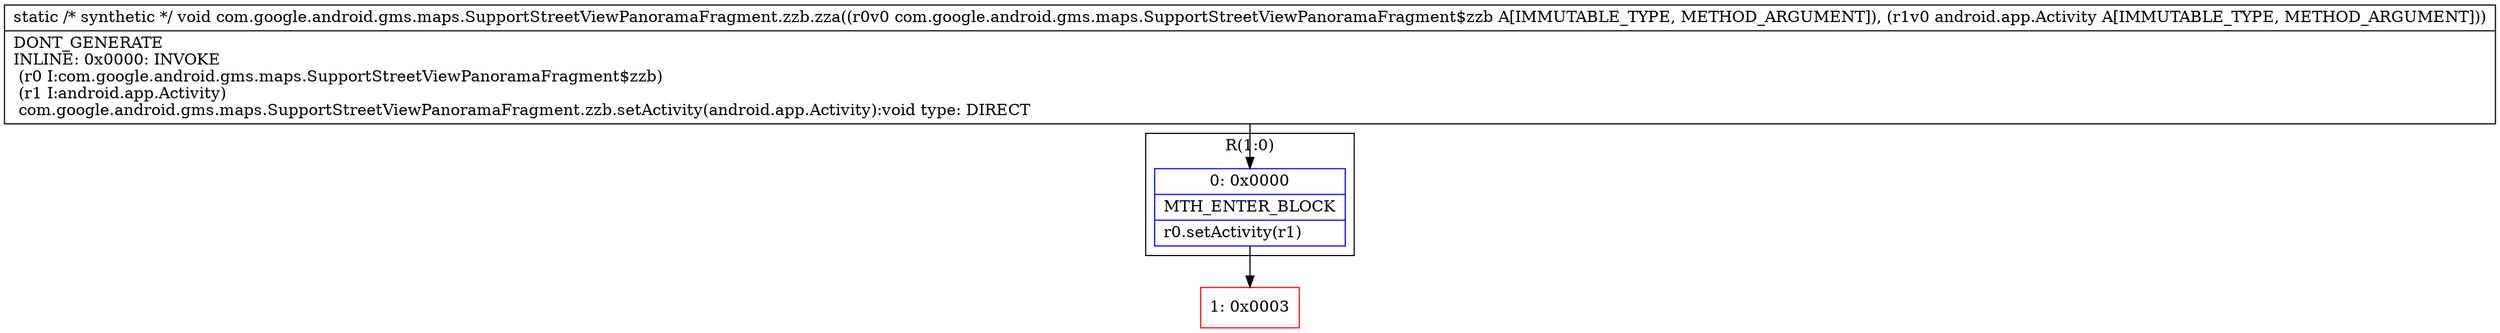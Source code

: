 digraph "CFG forcom.google.android.gms.maps.SupportStreetViewPanoramaFragment.zzb.zza(Lcom\/google\/android\/gms\/maps\/SupportStreetViewPanoramaFragment$zzb;Landroid\/app\/Activity;)V" {
subgraph cluster_Region_2107155152 {
label = "R(1:0)";
node [shape=record,color=blue];
Node_0 [shape=record,label="{0\:\ 0x0000|MTH_ENTER_BLOCK\l|r0.setActivity(r1)\l}"];
}
Node_1 [shape=record,color=red,label="{1\:\ 0x0003}"];
MethodNode[shape=record,label="{static \/* synthetic *\/ void com.google.android.gms.maps.SupportStreetViewPanoramaFragment.zzb.zza((r0v0 com.google.android.gms.maps.SupportStreetViewPanoramaFragment$zzb A[IMMUTABLE_TYPE, METHOD_ARGUMENT]), (r1v0 android.app.Activity A[IMMUTABLE_TYPE, METHOD_ARGUMENT]))  | DONT_GENERATE\lINLINE: 0x0000: INVOKE  \l  (r0 I:com.google.android.gms.maps.SupportStreetViewPanoramaFragment$zzb)\l  (r1 I:android.app.Activity)\l com.google.android.gms.maps.SupportStreetViewPanoramaFragment.zzb.setActivity(android.app.Activity):void type: DIRECT\l}"];
MethodNode -> Node_0;
Node_0 -> Node_1;
}

